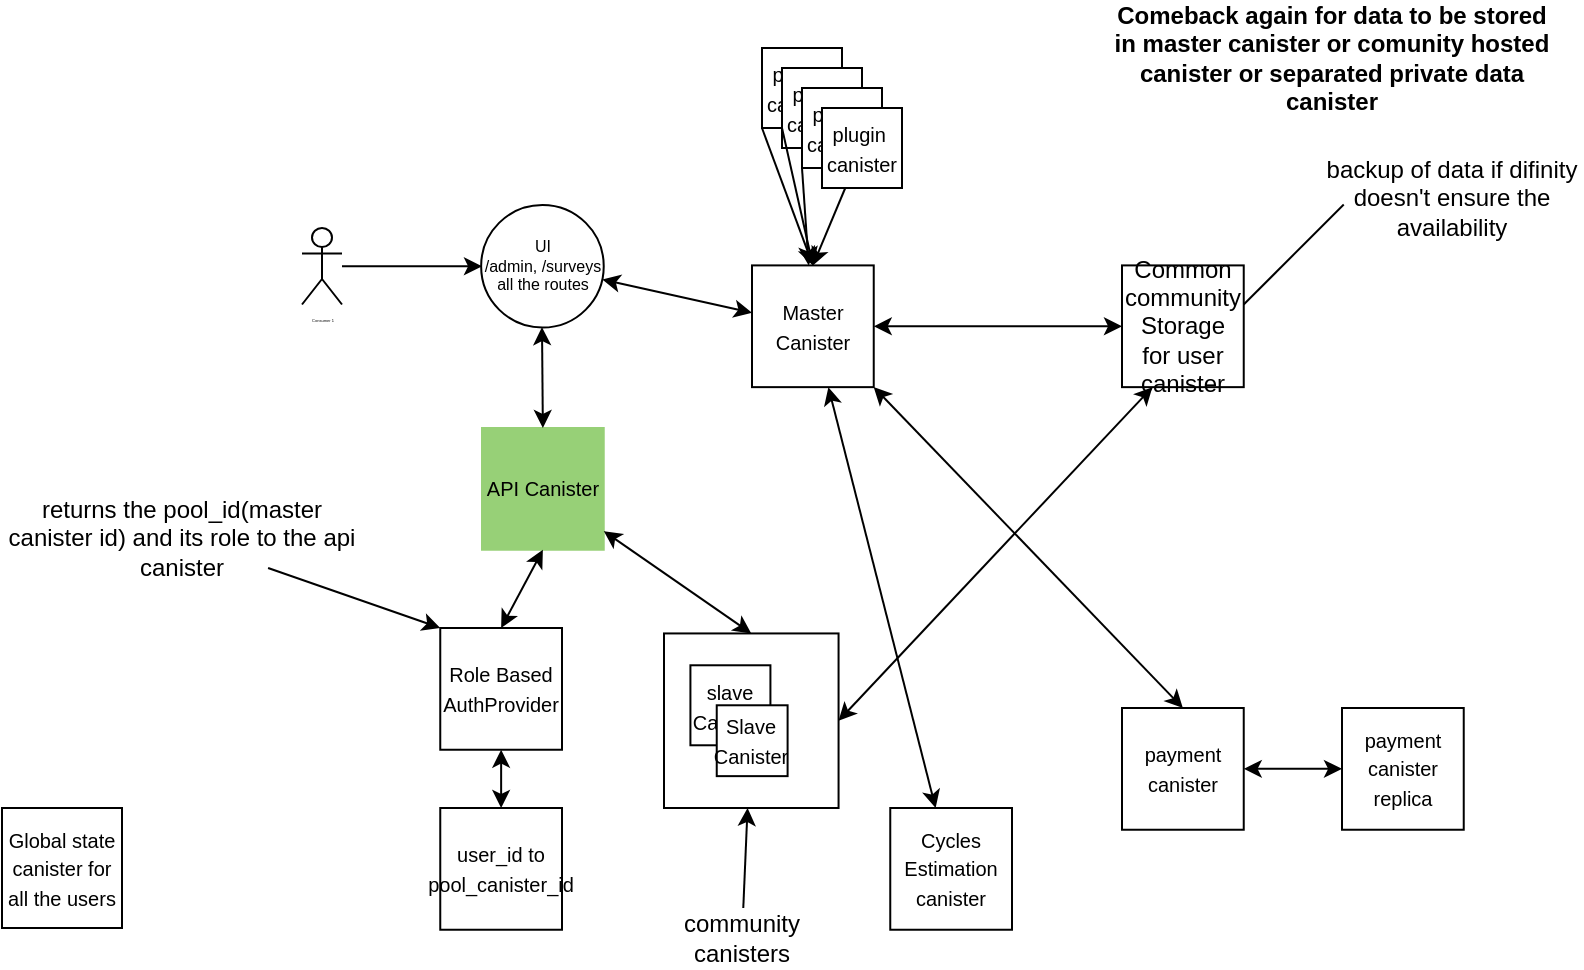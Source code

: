 <mxfile version="16.0.0" type="github">
  <diagram id="7SwpM9wXB0jgExjuMSm_" name="Page-1">
    <mxGraphModel dx="1186" dy="614" grid="1" gridSize="10" guides="1" tooltips="1" connect="1" arrows="1" fold="1" page="1" pageScale="1" pageWidth="850" pageHeight="1100" math="0" shadow="0">
      <root>
        <mxCell id="0" />
        <mxCell id="1" parent="0" />
        <mxCell id="P9mxEyRHxCTEgwODtD66-1" value="&lt;font style=&quot;font-size: 2px;&quot;&gt;Consumer 1&lt;/font&gt;" style="shape=umlActor;verticalLabelPosition=bottom;verticalAlign=top;html=1;outlineConnect=0;fontSize=2;" vertex="1" parent="1">
          <mxGeometry x="200" y="170" width="20" height="38.25" as="geometry" />
        </mxCell>
        <mxCell id="P9mxEyRHxCTEgwODtD66-2" value="" style="endArrow=classic;html=1;rounded=0;fontSize=2;entryX=0;entryY=0.5;entryDx=0;entryDy=0;" edge="1" parent="1" source="P9mxEyRHxCTEgwODtD66-1">
          <mxGeometry width="50" height="50" relative="1" as="geometry">
            <mxPoint x="420" y="210" as="sourcePoint" />
            <mxPoint x="290" y="189.125" as="targetPoint" />
          </mxGeometry>
        </mxCell>
        <mxCell id="P9mxEyRHxCTEgwODtD66-3" value="&lt;font style=&quot;font-size: 10px&quot;&gt;API Canister&lt;/font&gt;" style="whiteSpace=wrap;html=1;aspect=fixed;fontSize=12;strokeColor=#97D077;fillColor=#97D077;" vertex="1" parent="1">
          <mxGeometry x="290" y="270" width="60.87" height="60.87" as="geometry" />
        </mxCell>
        <mxCell id="P9mxEyRHxCTEgwODtD66-4" value="" style="endArrow=classic;startArrow=classic;html=1;rounded=0;fontSize=10;exitX=0.5;exitY=0;exitDx=0;exitDy=0;" edge="1" parent="1" source="P9mxEyRHxCTEgwODtD66-3">
          <mxGeometry width="50" height="50" relative="1" as="geometry">
            <mxPoint x="270" y="269.56" as="sourcePoint" />
            <mxPoint x="320" y="219.56" as="targetPoint" />
          </mxGeometry>
        </mxCell>
        <mxCell id="P9mxEyRHxCTEgwODtD66-5" value="&lt;span style=&quot;font-size: 10px&quot;&gt;payment canister&lt;/span&gt;" style="whiteSpace=wrap;html=1;aspect=fixed;fontSize=12;" vertex="1" parent="1">
          <mxGeometry x="610" y="410" width="60.87" height="60.87" as="geometry" />
        </mxCell>
        <mxCell id="P9mxEyRHxCTEgwODtD66-6" value="&lt;font style=&quot;font-size: 10px&quot;&gt;user_id to pool_canister_id&lt;/font&gt;" style="whiteSpace=wrap;html=1;aspect=fixed;fontSize=12;" vertex="1" parent="1">
          <mxGeometry x="269.13" y="460" width="60.87" height="60.87" as="geometry" />
        </mxCell>
        <mxCell id="P9mxEyRHxCTEgwODtD66-7" value="" style="endArrow=classic;startArrow=classic;html=1;rounded=0;fontSize=10;entryX=0.5;entryY=1;entryDx=0;entryDy=0;exitX=0.5;exitY=0;exitDx=0;exitDy=0;" edge="1" parent="1" source="P9mxEyRHxCTEgwODtD66-22" target="P9mxEyRHxCTEgwODtD66-3">
          <mxGeometry width="50" height="50" relative="1" as="geometry">
            <mxPoint x="220" y="400" as="sourcePoint" />
            <mxPoint x="270" y="350" as="targetPoint" />
          </mxGeometry>
        </mxCell>
        <mxCell id="P9mxEyRHxCTEgwODtD66-8" value="" style="endArrow=classic;startArrow=classic;html=1;rounded=0;fontSize=10;entryX=1;entryY=1;entryDx=0;entryDy=0;exitX=0.5;exitY=0;exitDx=0;exitDy=0;" edge="1" parent="1" source="P9mxEyRHxCTEgwODtD66-5" target="P9mxEyRHxCTEgwODtD66-11">
          <mxGeometry width="50" height="50" relative="1" as="geometry">
            <mxPoint x="767.5" y="400" as="sourcePoint" />
            <mxPoint x="837.5" y="360.435" as="targetPoint" />
          </mxGeometry>
        </mxCell>
        <mxCell id="P9mxEyRHxCTEgwODtD66-9" value="&lt;span style=&quot;font-size: 10px&quot;&gt;payment canister replica&lt;/span&gt;" style="whiteSpace=wrap;html=1;aspect=fixed;fontSize=12;" vertex="1" parent="1">
          <mxGeometry x="720" y="410" width="60.87" height="60.87" as="geometry" />
        </mxCell>
        <mxCell id="P9mxEyRHxCTEgwODtD66-11" value="&lt;span style=&quot;font-size: 10px&quot;&gt;Master Canister&lt;/span&gt;" style="whiteSpace=wrap;html=1;aspect=fixed;fontSize=12;" vertex="1" parent="1">
          <mxGeometry x="425" y="188.7" width="60.87" height="60.87" as="geometry" />
        </mxCell>
        <mxCell id="P9mxEyRHxCTEgwODtD66-12" value="" style="endArrow=classic;startArrow=classic;html=1;rounded=0;fontSize=10;exitX=1;exitY=0.5;exitDx=0;exitDy=0;" edge="1" parent="1" source="P9mxEyRHxCTEgwODtD66-11" target="P9mxEyRHxCTEgwODtD66-28">
          <mxGeometry width="50" height="50" relative="1" as="geometry">
            <mxPoint x="510" y="279.13" as="sourcePoint" />
            <mxPoint x="555" y="219" as="targetPoint" />
          </mxGeometry>
        </mxCell>
        <mxCell id="P9mxEyRHxCTEgwODtD66-13" value="" style="endArrow=classic;startArrow=classic;html=1;rounded=0;fontSize=8;" edge="1" parent="1" source="P9mxEyRHxCTEgwODtD66-9" target="P9mxEyRHxCTEgwODtD66-5">
          <mxGeometry width="50" height="50" relative="1" as="geometry">
            <mxPoint x="877.5" y="519.13" as="sourcePoint" />
            <mxPoint x="957.5" y="499.13" as="targetPoint" />
          </mxGeometry>
        </mxCell>
        <mxCell id="P9mxEyRHxCTEgwODtD66-14" value="&lt;font style=&quot;font-size: 10px&quot;&gt;plugin&amp;nbsp; canister&lt;/font&gt;" style="whiteSpace=wrap;html=1;aspect=fixed;fontSize=12;" vertex="1" parent="1">
          <mxGeometry x="430" y="80" width="40" height="40" as="geometry" />
        </mxCell>
        <mxCell id="P9mxEyRHxCTEgwODtD66-15" value="&lt;font style=&quot;font-size: 10px&quot;&gt;plugin&amp;nbsp; canister&lt;/font&gt;" style="whiteSpace=wrap;html=1;aspect=fixed;fontSize=12;" vertex="1" parent="1">
          <mxGeometry x="440" y="90" width="40" height="40" as="geometry" />
        </mxCell>
        <mxCell id="P9mxEyRHxCTEgwODtD66-16" value="&lt;font style=&quot;font-size: 10px&quot;&gt;plugin&amp;nbsp; canister&lt;/font&gt;" style="whiteSpace=wrap;html=1;aspect=fixed;fontSize=12;" vertex="1" parent="1">
          <mxGeometry x="450" y="100" width="40" height="40" as="geometry" />
        </mxCell>
        <mxCell id="P9mxEyRHxCTEgwODtD66-17" value="&lt;font style=&quot;font-size: 10px&quot;&gt;plugin&amp;nbsp; canister&lt;/font&gt;" style="whiteSpace=wrap;html=1;aspect=fixed;fontSize=12;" vertex="1" parent="1">
          <mxGeometry x="460" y="110" width="40" height="40" as="geometry" />
        </mxCell>
        <mxCell id="P9mxEyRHxCTEgwODtD66-18" value="" style="endArrow=classic;html=1;rounded=0;fontSize=8;entryX=0.5;entryY=0;entryDx=0;entryDy=0;" edge="1" parent="1" source="P9mxEyRHxCTEgwODtD66-17" target="P9mxEyRHxCTEgwODtD66-11">
          <mxGeometry width="50" height="50" relative="1" as="geometry">
            <mxPoint x="380" y="230" as="sourcePoint" />
            <mxPoint x="430" y="180" as="targetPoint" />
          </mxGeometry>
        </mxCell>
        <mxCell id="P9mxEyRHxCTEgwODtD66-19" value="" style="endArrow=classic;html=1;rounded=0;fontSize=8;exitX=0;exitY=1;exitDx=0;exitDy=0;" edge="1" parent="1" source="P9mxEyRHxCTEgwODtD66-16" target="P9mxEyRHxCTEgwODtD66-11">
          <mxGeometry width="50" height="50" relative="1" as="geometry">
            <mxPoint x="486.815" y="160" as="sourcePoint" />
            <mxPoint x="480.652" y="198.7" as="targetPoint" />
          </mxGeometry>
        </mxCell>
        <mxCell id="P9mxEyRHxCTEgwODtD66-20" value="" style="endArrow=classic;html=1;rounded=0;fontSize=8;exitX=0;exitY=0.75;exitDx=0;exitDy=0;entryX=0.5;entryY=0;entryDx=0;entryDy=0;" edge="1" parent="1" source="P9mxEyRHxCTEgwODtD66-15" target="P9mxEyRHxCTEgwODtD66-11">
          <mxGeometry width="50" height="50" relative="1" as="geometry">
            <mxPoint x="496.815" y="170" as="sourcePoint" />
            <mxPoint x="450" y="180" as="targetPoint" />
          </mxGeometry>
        </mxCell>
        <mxCell id="P9mxEyRHxCTEgwODtD66-21" value="" style="endArrow=classic;html=1;rounded=0;fontSize=8;exitX=0;exitY=1;exitDx=0;exitDy=0;entryX=0.5;entryY=0;entryDx=0;entryDy=0;" edge="1" parent="1" source="P9mxEyRHxCTEgwODtD66-14" target="P9mxEyRHxCTEgwODtD66-11">
          <mxGeometry width="50" height="50" relative="1" as="geometry">
            <mxPoint x="506.815" y="180" as="sourcePoint" />
            <mxPoint x="460" y="190" as="targetPoint" />
          </mxGeometry>
        </mxCell>
        <mxCell id="P9mxEyRHxCTEgwODtD66-22" value="&lt;span style=&quot;font-size: 10px&quot;&gt;Role Based AuthProvider&lt;br&gt;&lt;/span&gt;" style="whiteSpace=wrap;html=1;aspect=fixed;fontSize=12;" vertex="1" parent="1">
          <mxGeometry x="269.13" y="370" width="60.87" height="60.87" as="geometry" />
        </mxCell>
        <mxCell id="P9mxEyRHxCTEgwODtD66-23" value="" style="endArrow=classic;startArrow=classic;html=1;rounded=0;fontSize=8;entryX=0.5;entryY=0;entryDx=0;entryDy=0;exitX=0.5;exitY=1;exitDx=0;exitDy=0;" edge="1" parent="1" source="P9mxEyRHxCTEgwODtD66-22" target="P9mxEyRHxCTEgwODtD66-6">
          <mxGeometry width="50" height="50" relative="1" as="geometry">
            <mxPoint x="220" y="470" as="sourcePoint" />
            <mxPoint x="270" y="420" as="targetPoint" />
          </mxGeometry>
        </mxCell>
        <mxCell id="P9mxEyRHxCTEgwODtD66-24" value="&lt;span style=&quot;font-size: 10px&quot;&gt;Cycles Estimation canister&lt;/span&gt;" style="whiteSpace=wrap;html=1;aspect=fixed;fontSize=12;" vertex="1" parent="1">
          <mxGeometry x="494.13" y="460" width="60.87" height="60.87" as="geometry" />
        </mxCell>
        <mxCell id="P9mxEyRHxCTEgwODtD66-25" value="UI&lt;br&gt;/admin, /surveys&lt;br&gt;all the routes" style="ellipse;whiteSpace=wrap;html=1;aspect=fixed;fontSize=8;" vertex="1" parent="1">
          <mxGeometry x="289.57" y="158.47" width="61.3" height="61.3" as="geometry" />
        </mxCell>
        <mxCell id="P9mxEyRHxCTEgwODtD66-26" value="returns the pool_id(master canister id) and its role to the api canister" style="text;html=1;strokeColor=none;fillColor=none;align=center;verticalAlign=middle;whiteSpace=wrap;rounded=0;fontSize=12;" vertex="1" parent="1">
          <mxGeometry x="50" y="310" width="180" height="30" as="geometry" />
        </mxCell>
        <mxCell id="P9mxEyRHxCTEgwODtD66-27" value="" style="endArrow=classic;html=1;rounded=0;fontSize=12;entryX=0;entryY=0;entryDx=0;entryDy=0;" edge="1" parent="1" source="P9mxEyRHxCTEgwODtD66-26" target="P9mxEyRHxCTEgwODtD66-22">
          <mxGeometry width="50" height="50" relative="1" as="geometry">
            <mxPoint x="380" y="370" as="sourcePoint" />
            <mxPoint x="430" y="320" as="targetPoint" />
          </mxGeometry>
        </mxCell>
        <mxCell id="P9mxEyRHxCTEgwODtD66-28" value="Common community Storage for user&lt;br&gt;canister" style="whiteSpace=wrap;html=1;aspect=fixed;" vertex="1" parent="1">
          <mxGeometry x="610" y="188.7" width="60.87" height="60.87" as="geometry" />
        </mxCell>
        <mxCell id="P9mxEyRHxCTEgwODtD66-29" value="" style="whiteSpace=wrap;html=1;aspect=fixed;" vertex="1" parent="1">
          <mxGeometry x="381" y="372.72" width="87.28" height="87.28" as="geometry" />
        </mxCell>
        <mxCell id="P9mxEyRHxCTEgwODtD66-30" value="&lt;span style=&quot;font-size: 10px&quot;&gt;slave Canister&lt;/span&gt;" style="whiteSpace=wrap;html=1;aspect=fixed;fontSize=12;" vertex="1" parent="1">
          <mxGeometry x="394.21" y="388.64" width="40" height="40" as="geometry" />
        </mxCell>
        <mxCell id="P9mxEyRHxCTEgwODtD66-31" value="&lt;span style=&quot;font-size: 10px&quot;&gt;Slave Canister&lt;/span&gt;" style="whiteSpace=wrap;html=1;aspect=fixed;fontSize=12;" vertex="1" parent="1">
          <mxGeometry x="407.37" y="408.64" width="35.43" height="35.43" as="geometry" />
        </mxCell>
        <mxCell id="P9mxEyRHxCTEgwODtD66-32" value="" style="endArrow=classic;startArrow=classic;html=1;rounded=0;exitX=0.5;exitY=0;exitDx=0;exitDy=0;" edge="1" parent="1" source="P9mxEyRHxCTEgwODtD66-29" target="P9mxEyRHxCTEgwODtD66-3">
          <mxGeometry width="50" height="50" relative="1" as="geometry">
            <mxPoint x="400" y="420" as="sourcePoint" />
            <mxPoint x="450" y="370" as="targetPoint" />
          </mxGeometry>
        </mxCell>
        <mxCell id="P9mxEyRHxCTEgwODtD66-33" value="" style="endArrow=classic;startArrow=classic;html=1;rounded=0;entryX=0.25;entryY=1;entryDx=0;entryDy=0;exitX=1;exitY=0.5;exitDx=0;exitDy=0;" edge="1" parent="1" source="P9mxEyRHxCTEgwODtD66-29" target="P9mxEyRHxCTEgwODtD66-28">
          <mxGeometry width="50" height="50" relative="1" as="geometry">
            <mxPoint x="540" y="294.08" as="sourcePoint" />
            <mxPoint x="590" y="244.08" as="targetPoint" />
          </mxGeometry>
        </mxCell>
        <mxCell id="P9mxEyRHxCTEgwODtD66-34" value="backup of data if difinity doesn&#39;t ensure the availability" style="text;html=1;strokeColor=none;fillColor=none;align=center;verticalAlign=middle;whiteSpace=wrap;rounded=0;" vertex="1" parent="1">
          <mxGeometry x="710" y="140" width="130" height="30" as="geometry" />
        </mxCell>
        <mxCell id="P9mxEyRHxCTEgwODtD66-35" value="" style="endArrow=none;html=1;rounded=0;" edge="1" parent="1">
          <mxGeometry width="50" height="50" relative="1" as="geometry">
            <mxPoint x="670.87" y="208.25" as="sourcePoint" />
            <mxPoint x="720.87" y="158.25" as="targetPoint" />
          </mxGeometry>
        </mxCell>
        <mxCell id="P9mxEyRHxCTEgwODtD66-36" value="" style="endArrow=classic;startArrow=classic;html=1;rounded=0;" edge="1" parent="1" source="P9mxEyRHxCTEgwODtD66-24" target="P9mxEyRHxCTEgwODtD66-11">
          <mxGeometry width="50" height="50" relative="1" as="geometry">
            <mxPoint x="400" y="410" as="sourcePoint" />
            <mxPoint x="450" y="360" as="targetPoint" />
          </mxGeometry>
        </mxCell>
        <mxCell id="P9mxEyRHxCTEgwODtD66-37" value="&lt;span style=&quot;font-size: 10px&quot;&gt;Global state canister for all the users&lt;br&gt;&lt;/span&gt;" style="whiteSpace=wrap;html=1;aspect=fixed;fontSize=12;" vertex="1" parent="1">
          <mxGeometry x="50" y="460" width="60" height="60" as="geometry" />
        </mxCell>
        <mxCell id="P9mxEyRHxCTEgwODtD66-38" value="&lt;b&gt;Comeback again for data to be stored in master canister or comunity hosted canister or separated private data canister&lt;/b&gt;" style="text;html=1;strokeColor=none;fillColor=none;align=center;verticalAlign=middle;whiteSpace=wrap;rounded=0;" vertex="1" parent="1">
          <mxGeometry x="600" y="70" width="230" height="30" as="geometry" />
        </mxCell>
        <mxCell id="P9mxEyRHxCTEgwODtD66-40" value="community canisters" style="text;html=1;strokeColor=none;fillColor=none;align=center;verticalAlign=middle;whiteSpace=wrap;rounded=0;" vertex="1" parent="1">
          <mxGeometry x="390" y="510" width="60" height="30" as="geometry" />
        </mxCell>
        <mxCell id="P9mxEyRHxCTEgwODtD66-41" value="" style="endArrow=classic;html=1;rounded=0;" edge="1" parent="1" source="P9mxEyRHxCTEgwODtD66-40" target="P9mxEyRHxCTEgwODtD66-29">
          <mxGeometry width="50" height="50" relative="1" as="geometry">
            <mxPoint x="400" y="330" as="sourcePoint" />
            <mxPoint x="450" y="280" as="targetPoint" />
          </mxGeometry>
        </mxCell>
        <mxCell id="P9mxEyRHxCTEgwODtD66-44" value="" style="endArrow=classic;startArrow=classic;html=1;rounded=0;" edge="1" parent="1" source="P9mxEyRHxCTEgwODtD66-25" target="P9mxEyRHxCTEgwODtD66-11">
          <mxGeometry width="50" height="50" relative="1" as="geometry">
            <mxPoint x="400" y="330" as="sourcePoint" />
            <mxPoint x="450" y="280" as="targetPoint" />
          </mxGeometry>
        </mxCell>
      </root>
    </mxGraphModel>
  </diagram>
</mxfile>
